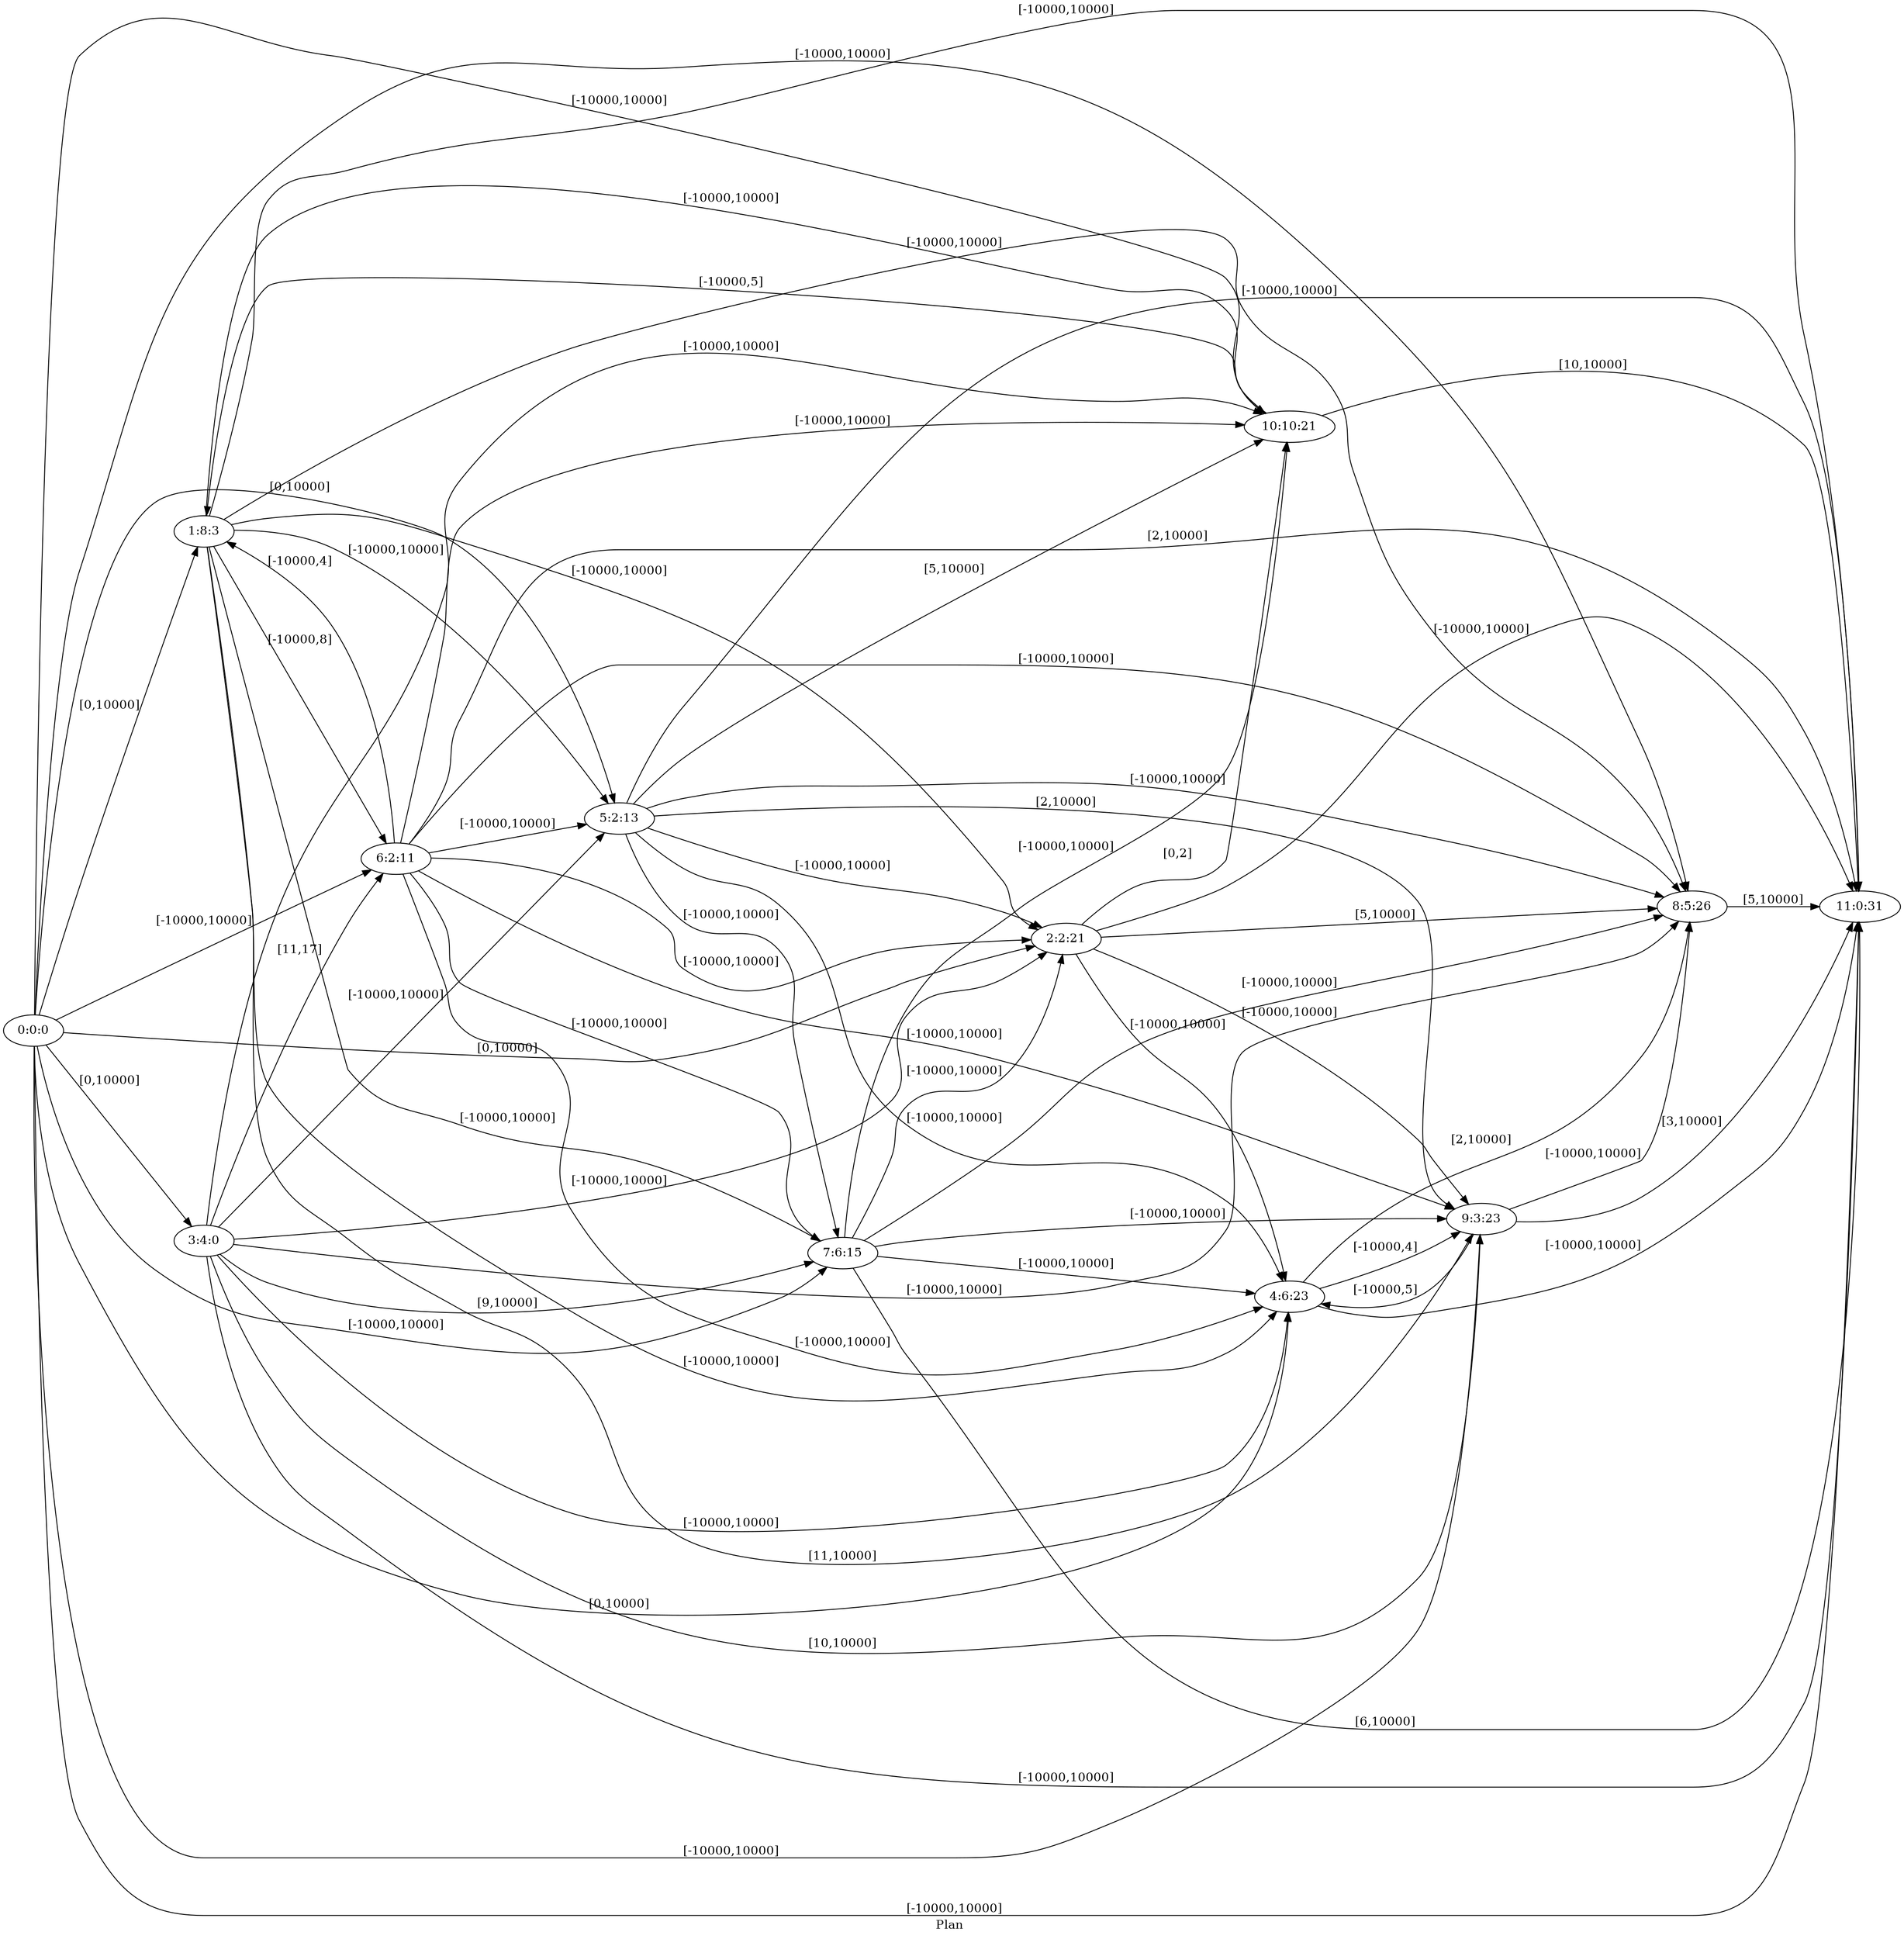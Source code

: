 digraph G {
 rankdir = LR;
 nodesep = .45; 
 size = 30;
label="Plan ";
 fldt = 0.706718;
"0:0:0"->"1:8:3"[ label = "[0,10000]"];
"0:0:0"->"2:2:21"[ label = "[0,10000]"];
"0:0:0"->"3:4:0"[ label = "[0,10000]"];
"0:0:0"->"4:6:23"[ label = "[0,10000]"];
"0:0:0"->"5:2:13"[ label = "[0,10000]"];
"0:0:0"->"6:2:11"[ label = "[-10000,10000]"];
"0:0:0"->"7:6:15"[ label = "[-10000,10000]"];
"0:0:0"->"8:5:26"[ label = "[-10000,10000]"];
"0:0:0"->"9:3:23"[ label = "[-10000,10000]"];
"0:0:0"->"10:10:21"[ label = "[-10000,10000]"];
"0:0:0"->"11:0:31"[ label = "[-10000,10000]"];
"1:8:3"->"2:2:21"[ label = "[-10000,10000]"];
"1:8:3"->"4:6:23"[ label = "[-10000,10000]"];
"1:8:3"->"5:2:13"[ label = "[-10000,10000]"];
"1:8:3"->"6:2:11"[ label = "[-10000,8]"];
"1:8:3"->"7:6:15"[ label = "[-10000,10000]"];
"1:8:3"->"8:5:26"[ label = "[-10000,10000]"];
"1:8:3"->"9:3:23"[ label = "[11,10000]"];
"1:8:3"->"10:10:21"[ label = "[-10000,10000]"];
"1:8:3"->"11:0:31"[ label = "[-10000,10000]"];
"2:2:21"->"4:6:23"[ label = "[-10000,10000]"];
"2:2:21"->"8:5:26"[ label = "[5,10000]"];
"2:2:21"->"9:3:23"[ label = "[-10000,10000]"];
"2:2:21"->"10:10:21"[ label = "[0,2]"];
"2:2:21"->"11:0:31"[ label = "[-10000,10000]"];
"3:4:0"->"2:2:21"[ label = "[-10000,10000]"];
"3:4:0"->"4:6:23"[ label = "[-10000,10000]"];
"3:4:0"->"5:2:13"[ label = "[-10000,10000]"];
"3:4:0"->"6:2:11"[ label = "[11,17]"];
"3:4:0"->"7:6:15"[ label = "[9,10000]"];
"3:4:0"->"8:5:26"[ label = "[-10000,10000]"];
"3:4:0"->"9:3:23"[ label = "[10,10000]"];
"3:4:0"->"10:10:21"[ label = "[-10000,10000]"];
"3:4:0"->"11:0:31"[ label = "[-10000,10000]"];
"4:6:23"->"8:5:26"[ label = "[2,10000]"];
"4:6:23"->"9:3:23"[ label = "[-10000,4]"];
"4:6:23"->"11:0:31"[ label = "[-10000,10000]"];
"5:2:13"->"2:2:21"[ label = "[-10000,10000]"];
"5:2:13"->"4:6:23"[ label = "[-10000,10000]"];
"5:2:13"->"7:6:15"[ label = "[-10000,10000]"];
"5:2:13"->"8:5:26"[ label = "[-10000,10000]"];
"5:2:13"->"9:3:23"[ label = "[2,10000]"];
"5:2:13"->"10:10:21"[ label = "[5,10000]"];
"5:2:13"->"11:0:31"[ label = "[-10000,10000]"];
"6:2:11"->"1:8:3"[ label = "[-10000,4]"];
"6:2:11"->"2:2:21"[ label = "[-10000,10000]"];
"6:2:11"->"4:6:23"[ label = "[-10000,10000]"];
"6:2:11"->"5:2:13"[ label = "[-10000,10000]"];
"6:2:11"->"7:6:15"[ label = "[-10000,10000]"];
"6:2:11"->"8:5:26"[ label = "[-10000,10000]"];
"6:2:11"->"9:3:23"[ label = "[-10000,10000]"];
"6:2:11"->"10:10:21"[ label = "[-10000,10000]"];
"6:2:11"->"11:0:31"[ label = "[2,10000]"];
"7:6:15"->"2:2:21"[ label = "[-10000,10000]"];
"7:6:15"->"4:6:23"[ label = "[-10000,10000]"];
"7:6:15"->"8:5:26"[ label = "[-10000,10000]"];
"7:6:15"->"9:3:23"[ label = "[-10000,10000]"];
"7:6:15"->"10:10:21"[ label = "[-10000,10000]"];
"7:6:15"->"11:0:31"[ label = "[6,10000]"];
"8:5:26"->"11:0:31"[ label = "[5,10000]"];
"9:3:23"->"4:6:23"[ label = "[-10000,5]"];
"9:3:23"->"8:5:26"[ label = "[-10000,10000]"];
"9:3:23"->"11:0:31"[ label = "[3,10000]"];
"10:10:21"->"1:8:3"[ label = "[-10000,5]"];
"10:10:21"->"11:0:31"[ label = "[10,10000]"];
}
